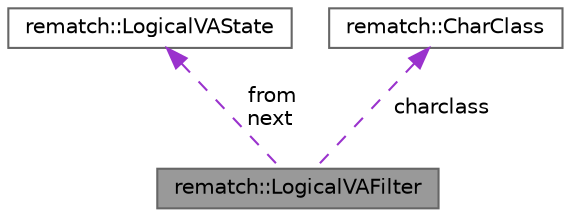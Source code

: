 digraph "rematch::LogicalVAFilter"
{
 // LATEX_PDF_SIZE
  bgcolor="transparent";
  edge [fontname=Helvetica,fontsize=10,labelfontname=Helvetica,labelfontsize=10];
  node [fontname=Helvetica,fontsize=10,shape=box,height=0.2,width=0.4];
  Node1 [label="rematch::LogicalVAFilter",height=0.2,width=0.4,color="gray40", fillcolor="grey60", style="filled", fontcolor="black",tooltip=" "];
  Node2 -> Node1 [dir="back",color="darkorchid3",style="dashed",label=" from\nnext" ];
  Node2 [label="rematch::LogicalVAState",height=0.2,width=0.4,color="gray40", fillcolor="white", style="filled",URL="$d6/dcc/classrematch_1_1LogicalVAState.html",tooltip=" "];
  Node3 -> Node1 [dir="back",color="darkorchid3",style="dashed",label=" charclass" ];
  Node3 [label="rematch::CharClass",height=0.2,width=0.4,color="gray40", fillcolor="white", style="filled",URL="$d3/d23/classrematch_1_1CharClass.html",tooltip=" "];
}

